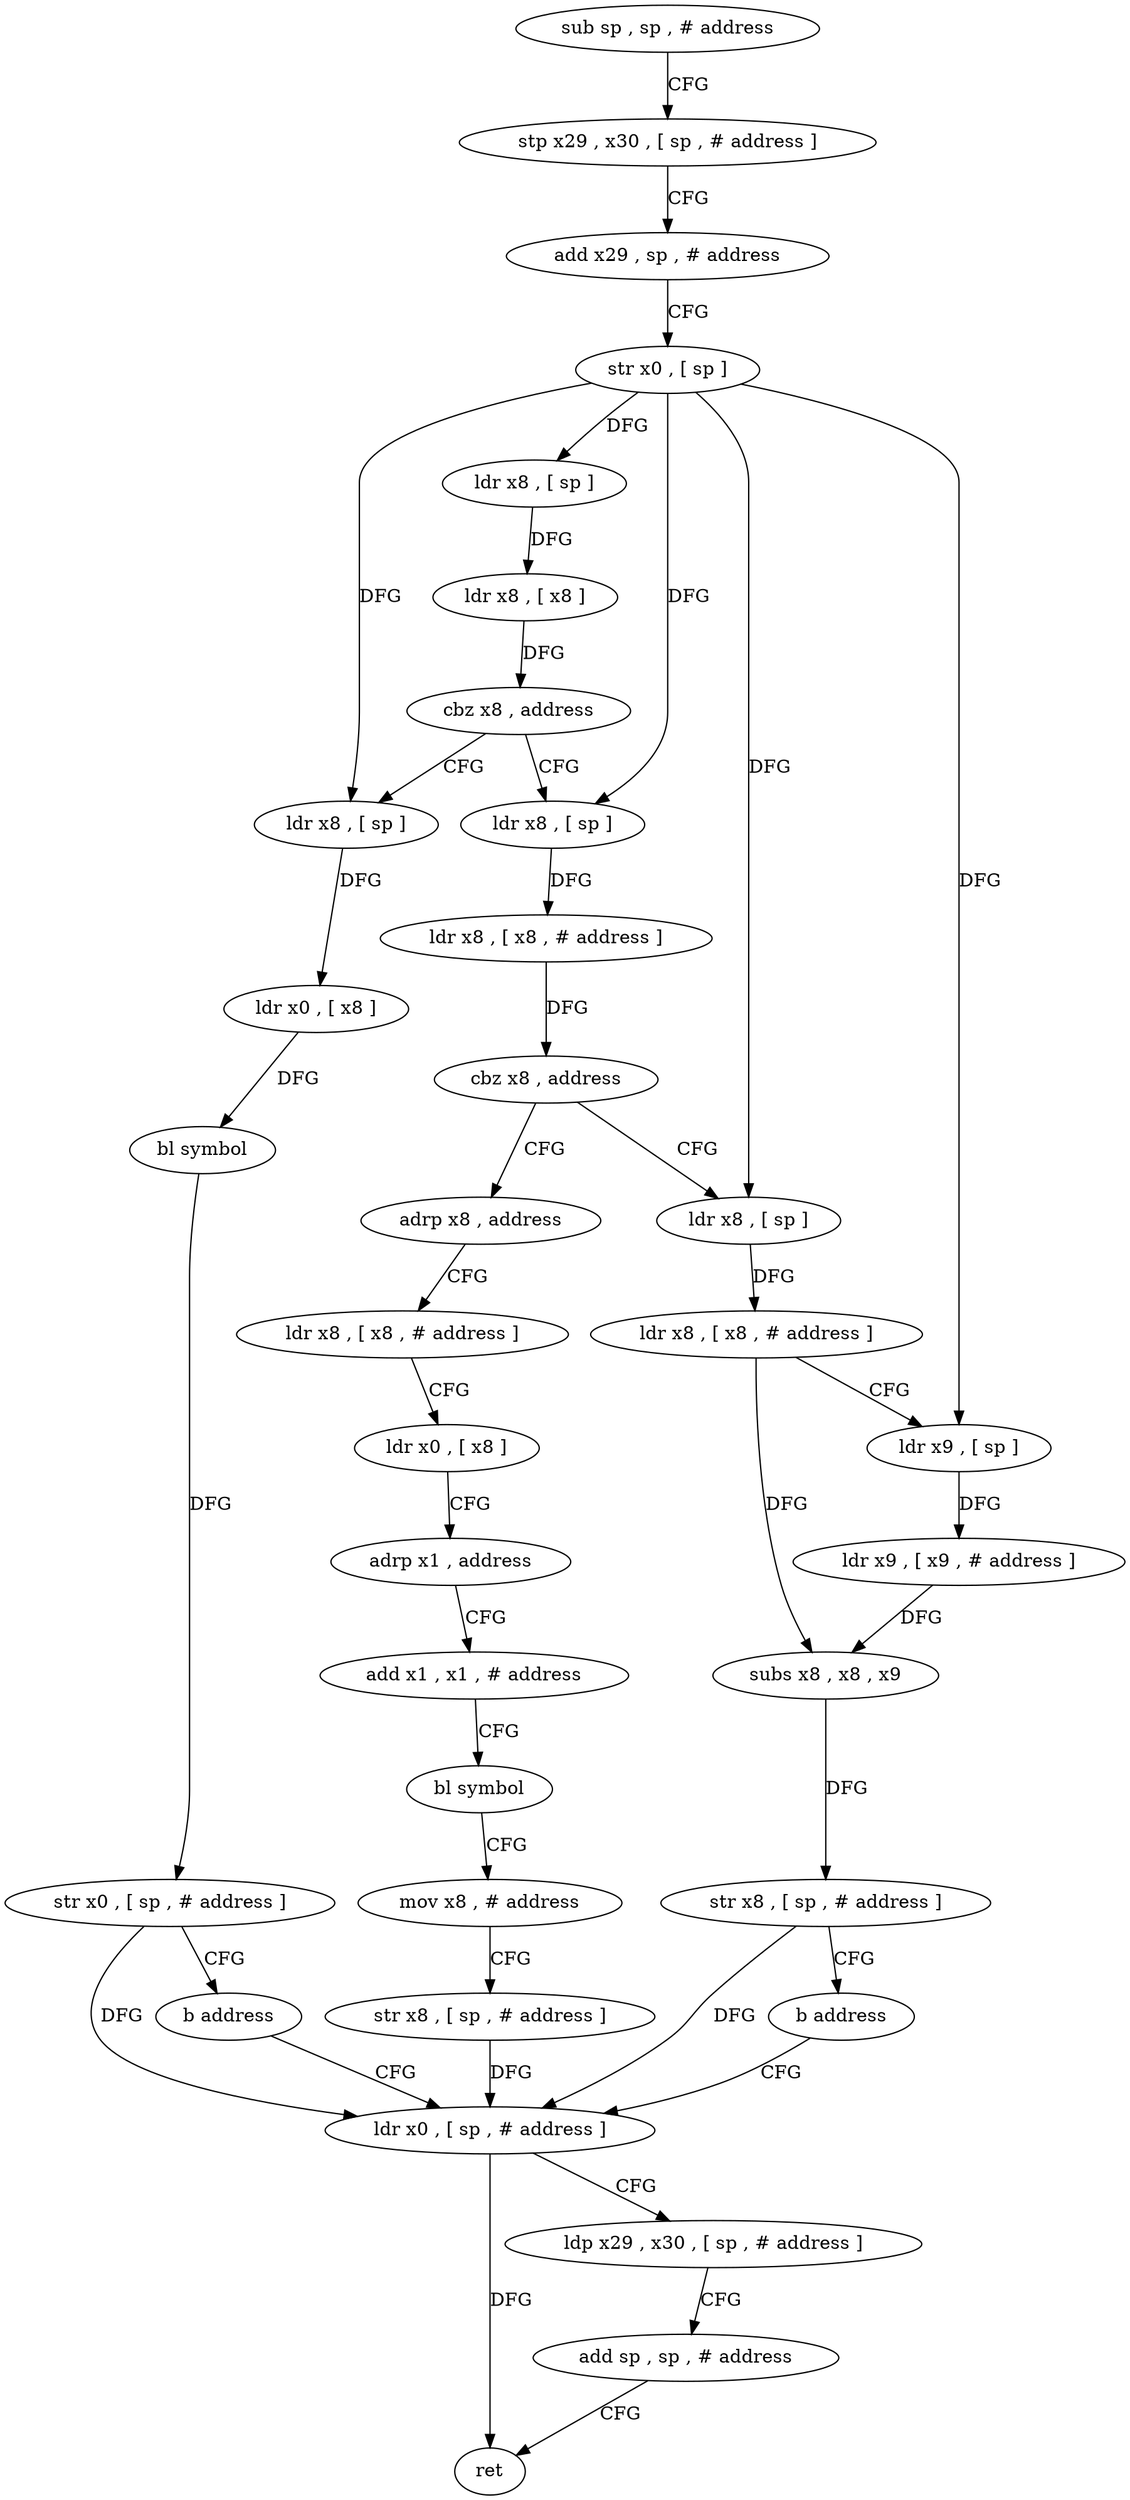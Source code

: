 digraph "func" {
"113128" [label = "sub sp , sp , # address" ]
"113132" [label = "stp x29 , x30 , [ sp , # address ]" ]
"113136" [label = "add x29 , sp , # address" ]
"113140" [label = "str x0 , [ sp ]" ]
"113144" [label = "ldr x8 , [ sp ]" ]
"113148" [label = "ldr x8 , [ x8 ]" ]
"113152" [label = "cbz x8 , address" ]
"113176" [label = "ldr x8 , [ sp ]" ]
"113156" [label = "ldr x8 , [ sp ]" ]
"113180" [label = "ldr x8 , [ x8 , # address ]" ]
"113184" [label = "cbz x8 , address" ]
"113216" [label = "adrp x8 , address" ]
"113188" [label = "ldr x8 , [ sp ]" ]
"113160" [label = "ldr x0 , [ x8 ]" ]
"113164" [label = "bl symbol" ]
"113168" [label = "str x0 , [ sp , # address ]" ]
"113172" [label = "b address" ]
"113248" [label = "ldr x0 , [ sp , # address ]" ]
"113220" [label = "ldr x8 , [ x8 , # address ]" ]
"113224" [label = "ldr x0 , [ x8 ]" ]
"113228" [label = "adrp x1 , address" ]
"113232" [label = "add x1 , x1 , # address" ]
"113236" [label = "bl symbol" ]
"113240" [label = "mov x8 , # address" ]
"113244" [label = "str x8 , [ sp , # address ]" ]
"113192" [label = "ldr x8 , [ x8 , # address ]" ]
"113196" [label = "ldr x9 , [ sp ]" ]
"113200" [label = "ldr x9 , [ x9 , # address ]" ]
"113204" [label = "subs x8 , x8 , x9" ]
"113208" [label = "str x8 , [ sp , # address ]" ]
"113212" [label = "b address" ]
"113252" [label = "ldp x29 , x30 , [ sp , # address ]" ]
"113256" [label = "add sp , sp , # address" ]
"113260" [label = "ret" ]
"113128" -> "113132" [ label = "CFG" ]
"113132" -> "113136" [ label = "CFG" ]
"113136" -> "113140" [ label = "CFG" ]
"113140" -> "113144" [ label = "DFG" ]
"113140" -> "113176" [ label = "DFG" ]
"113140" -> "113156" [ label = "DFG" ]
"113140" -> "113188" [ label = "DFG" ]
"113140" -> "113196" [ label = "DFG" ]
"113144" -> "113148" [ label = "DFG" ]
"113148" -> "113152" [ label = "DFG" ]
"113152" -> "113176" [ label = "CFG" ]
"113152" -> "113156" [ label = "CFG" ]
"113176" -> "113180" [ label = "DFG" ]
"113156" -> "113160" [ label = "DFG" ]
"113180" -> "113184" [ label = "DFG" ]
"113184" -> "113216" [ label = "CFG" ]
"113184" -> "113188" [ label = "CFG" ]
"113216" -> "113220" [ label = "CFG" ]
"113188" -> "113192" [ label = "DFG" ]
"113160" -> "113164" [ label = "DFG" ]
"113164" -> "113168" [ label = "DFG" ]
"113168" -> "113172" [ label = "CFG" ]
"113168" -> "113248" [ label = "DFG" ]
"113172" -> "113248" [ label = "CFG" ]
"113248" -> "113252" [ label = "CFG" ]
"113248" -> "113260" [ label = "DFG" ]
"113220" -> "113224" [ label = "CFG" ]
"113224" -> "113228" [ label = "CFG" ]
"113228" -> "113232" [ label = "CFG" ]
"113232" -> "113236" [ label = "CFG" ]
"113236" -> "113240" [ label = "CFG" ]
"113240" -> "113244" [ label = "CFG" ]
"113244" -> "113248" [ label = "DFG" ]
"113192" -> "113196" [ label = "CFG" ]
"113192" -> "113204" [ label = "DFG" ]
"113196" -> "113200" [ label = "DFG" ]
"113200" -> "113204" [ label = "DFG" ]
"113204" -> "113208" [ label = "DFG" ]
"113208" -> "113212" [ label = "CFG" ]
"113208" -> "113248" [ label = "DFG" ]
"113212" -> "113248" [ label = "CFG" ]
"113252" -> "113256" [ label = "CFG" ]
"113256" -> "113260" [ label = "CFG" ]
}
